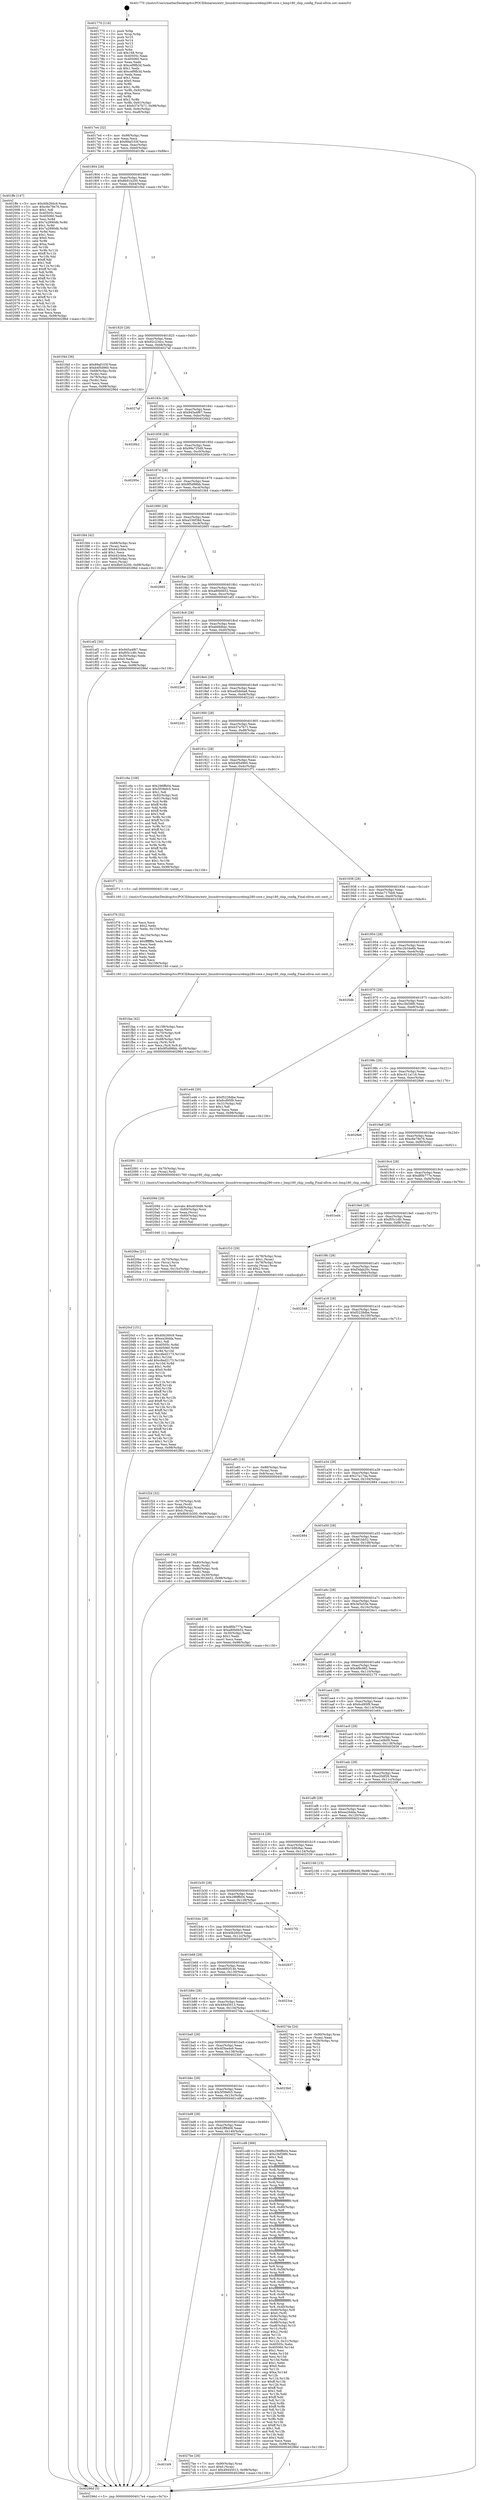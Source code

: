 digraph "0x401770" {
  label = "0x401770 (/mnt/c/Users/mathe/Desktop/tcc/POCII/binaries/extr_linuxdriversiiopressurebmp280-core.c_bmp180_chip_config_Final-ollvm.out::main(0))"
  labelloc = "t"
  node[shape=record]

  Entry [label="",width=0.3,height=0.3,shape=circle,fillcolor=black,style=filled]
  "0x4017e4" [label="{
     0x4017e4 [32]\l
     | [instrs]\l
     &nbsp;&nbsp;0x4017e4 \<+6\>: mov -0x98(%rbp),%eax\l
     &nbsp;&nbsp;0x4017ea \<+2\>: mov %eax,%ecx\l
     &nbsp;&nbsp;0x4017ec \<+6\>: sub $0x89af103f,%ecx\l
     &nbsp;&nbsp;0x4017f2 \<+6\>: mov %eax,-0xac(%rbp)\l
     &nbsp;&nbsp;0x4017f8 \<+6\>: mov %ecx,-0xb0(%rbp)\l
     &nbsp;&nbsp;0x4017fe \<+6\>: je 0000000000401ffe \<main+0x88e\>\l
  }"]
  "0x401ffe" [label="{
     0x401ffe [147]\l
     | [instrs]\l
     &nbsp;&nbsp;0x401ffe \<+5\>: mov $0x40b260c9,%eax\l
     &nbsp;&nbsp;0x402003 \<+5\>: mov $0xc6e79e76,%ecx\l
     &nbsp;&nbsp;0x402008 \<+2\>: mov $0x1,%dl\l
     &nbsp;&nbsp;0x40200a \<+7\>: mov 0x40505c,%esi\l
     &nbsp;&nbsp;0x402011 \<+7\>: mov 0x405060,%edi\l
     &nbsp;&nbsp;0x402018 \<+3\>: mov %esi,%r8d\l
     &nbsp;&nbsp;0x40201b \<+7\>: sub $0x7a2890db,%r8d\l
     &nbsp;&nbsp;0x402022 \<+4\>: sub $0x1,%r8d\l
     &nbsp;&nbsp;0x402026 \<+7\>: add $0x7a2890db,%r8d\l
     &nbsp;&nbsp;0x40202d \<+4\>: imul %r8d,%esi\l
     &nbsp;&nbsp;0x402031 \<+3\>: and $0x1,%esi\l
     &nbsp;&nbsp;0x402034 \<+3\>: cmp $0x0,%esi\l
     &nbsp;&nbsp;0x402037 \<+4\>: sete %r9b\l
     &nbsp;&nbsp;0x40203b \<+3\>: cmp $0xa,%edi\l
     &nbsp;&nbsp;0x40203e \<+4\>: setl %r10b\l
     &nbsp;&nbsp;0x402042 \<+3\>: mov %r9b,%r11b\l
     &nbsp;&nbsp;0x402045 \<+4\>: xor $0xff,%r11b\l
     &nbsp;&nbsp;0x402049 \<+3\>: mov %r10b,%bl\l
     &nbsp;&nbsp;0x40204c \<+3\>: xor $0xff,%bl\l
     &nbsp;&nbsp;0x40204f \<+3\>: xor $0x1,%dl\l
     &nbsp;&nbsp;0x402052 \<+3\>: mov %r11b,%r14b\l
     &nbsp;&nbsp;0x402055 \<+4\>: and $0xff,%r14b\l
     &nbsp;&nbsp;0x402059 \<+3\>: and %dl,%r9b\l
     &nbsp;&nbsp;0x40205c \<+3\>: mov %bl,%r15b\l
     &nbsp;&nbsp;0x40205f \<+4\>: and $0xff,%r15b\l
     &nbsp;&nbsp;0x402063 \<+3\>: and %dl,%r10b\l
     &nbsp;&nbsp;0x402066 \<+3\>: or %r9b,%r14b\l
     &nbsp;&nbsp;0x402069 \<+3\>: or %r10b,%r15b\l
     &nbsp;&nbsp;0x40206c \<+3\>: xor %r15b,%r14b\l
     &nbsp;&nbsp;0x40206f \<+3\>: or %bl,%r11b\l
     &nbsp;&nbsp;0x402072 \<+4\>: xor $0xff,%r11b\l
     &nbsp;&nbsp;0x402076 \<+3\>: or $0x1,%dl\l
     &nbsp;&nbsp;0x402079 \<+3\>: and %dl,%r11b\l
     &nbsp;&nbsp;0x40207c \<+3\>: or %r11b,%r14b\l
     &nbsp;&nbsp;0x40207f \<+4\>: test $0x1,%r14b\l
     &nbsp;&nbsp;0x402083 \<+3\>: cmovne %ecx,%eax\l
     &nbsp;&nbsp;0x402086 \<+6\>: mov %eax,-0x98(%rbp)\l
     &nbsp;&nbsp;0x40208c \<+5\>: jmp 000000000040296d \<main+0x11fd\>\l
  }"]
  "0x401804" [label="{
     0x401804 [28]\l
     | [instrs]\l
     &nbsp;&nbsp;0x401804 \<+5\>: jmp 0000000000401809 \<main+0x99\>\l
     &nbsp;&nbsp;0x401809 \<+6\>: mov -0xac(%rbp),%eax\l
     &nbsp;&nbsp;0x40180f \<+5\>: sub $0x8b91b200,%eax\l
     &nbsp;&nbsp;0x401814 \<+6\>: mov %eax,-0xb4(%rbp)\l
     &nbsp;&nbsp;0x40181a \<+6\>: je 0000000000401f4d \<main+0x7dd\>\l
  }"]
  Exit [label="",width=0.3,height=0.3,shape=circle,fillcolor=black,style=filled,peripheries=2]
  "0x401f4d" [label="{
     0x401f4d [36]\l
     | [instrs]\l
     &nbsp;&nbsp;0x401f4d \<+5\>: mov $0x89af103f,%eax\l
     &nbsp;&nbsp;0x401f52 \<+5\>: mov $0xb4f5d960,%ecx\l
     &nbsp;&nbsp;0x401f57 \<+4\>: mov -0x68(%rbp),%rdx\l
     &nbsp;&nbsp;0x401f5b \<+2\>: mov (%rdx),%esi\l
     &nbsp;&nbsp;0x401f5d \<+4\>: mov -0x78(%rbp),%rdx\l
     &nbsp;&nbsp;0x401f61 \<+2\>: cmp (%rdx),%esi\l
     &nbsp;&nbsp;0x401f63 \<+3\>: cmovl %ecx,%eax\l
     &nbsp;&nbsp;0x401f66 \<+6\>: mov %eax,-0x98(%rbp)\l
     &nbsp;&nbsp;0x401f6c \<+5\>: jmp 000000000040296d \<main+0x11fd\>\l
  }"]
  "0x401820" [label="{
     0x401820 [28]\l
     | [instrs]\l
     &nbsp;&nbsp;0x401820 \<+5\>: jmp 0000000000401825 \<main+0xb5\>\l
     &nbsp;&nbsp;0x401825 \<+6\>: mov -0xac(%rbp),%eax\l
     &nbsp;&nbsp;0x40182b \<+5\>: sub $0x92c234cc,%eax\l
     &nbsp;&nbsp;0x401830 \<+6\>: mov %eax,-0xb8(%rbp)\l
     &nbsp;&nbsp;0x401836 \<+6\>: je 00000000004027af \<main+0x103f\>\l
  }"]
  "0x401bf4" [label="{
     0x401bf4\l
  }", style=dashed]
  "0x4027af" [label="{
     0x4027af\l
  }", style=dashed]
  "0x40183c" [label="{
     0x40183c [28]\l
     | [instrs]\l
     &nbsp;&nbsp;0x40183c \<+5\>: jmp 0000000000401841 \<main+0xd1\>\l
     &nbsp;&nbsp;0x401841 \<+6\>: mov -0xac(%rbp),%eax\l
     &nbsp;&nbsp;0x401847 \<+5\>: sub $0x945a4f67,%eax\l
     &nbsp;&nbsp;0x40184c \<+6\>: mov %eax,-0xbc(%rbp)\l
     &nbsp;&nbsp;0x401852 \<+6\>: je 00000000004026b2 \<main+0xf42\>\l
  }"]
  "0x4027be" [label="{
     0x4027be [28]\l
     | [instrs]\l
     &nbsp;&nbsp;0x4027be \<+7\>: mov -0x90(%rbp),%rax\l
     &nbsp;&nbsp;0x4027c5 \<+6\>: movl $0x0,(%rax)\l
     &nbsp;&nbsp;0x4027cb \<+10\>: movl $0x49445013,-0x98(%rbp)\l
     &nbsp;&nbsp;0x4027d5 \<+5\>: jmp 000000000040296d \<main+0x11fd\>\l
  }"]
  "0x4026b2" [label="{
     0x4026b2\l
  }", style=dashed]
  "0x401858" [label="{
     0x401858 [28]\l
     | [instrs]\l
     &nbsp;&nbsp;0x401858 \<+5\>: jmp 000000000040185d \<main+0xed\>\l
     &nbsp;&nbsp;0x40185d \<+6\>: mov -0xac(%rbp),%eax\l
     &nbsp;&nbsp;0x401863 \<+5\>: sub $0x99a725d9,%eax\l
     &nbsp;&nbsp;0x401868 \<+6\>: mov %eax,-0xc0(%rbp)\l
     &nbsp;&nbsp;0x40186e \<+6\>: je 000000000040295e \<main+0x11ee\>\l
  }"]
  "0x4020cf" [label="{
     0x4020cf [151]\l
     | [instrs]\l
     &nbsp;&nbsp;0x4020cf \<+5\>: mov $0x40b260c9,%eax\l
     &nbsp;&nbsp;0x4020d4 \<+5\>: mov $0xea26dda,%esi\l
     &nbsp;&nbsp;0x4020d9 \<+2\>: mov $0x1,%dl\l
     &nbsp;&nbsp;0x4020db \<+8\>: mov 0x40505c,%r8d\l
     &nbsp;&nbsp;0x4020e3 \<+8\>: mov 0x405060,%r9d\l
     &nbsp;&nbsp;0x4020eb \<+3\>: mov %r8d,%r10d\l
     &nbsp;&nbsp;0x4020ee \<+7\>: sub $0xc8ed2173,%r10d\l
     &nbsp;&nbsp;0x4020f5 \<+4\>: sub $0x1,%r10d\l
     &nbsp;&nbsp;0x4020f9 \<+7\>: add $0xc8ed2173,%r10d\l
     &nbsp;&nbsp;0x402100 \<+4\>: imul %r10d,%r8d\l
     &nbsp;&nbsp;0x402104 \<+4\>: and $0x1,%r8d\l
     &nbsp;&nbsp;0x402108 \<+4\>: cmp $0x0,%r8d\l
     &nbsp;&nbsp;0x40210c \<+4\>: sete %r11b\l
     &nbsp;&nbsp;0x402110 \<+4\>: cmp $0xa,%r9d\l
     &nbsp;&nbsp;0x402114 \<+3\>: setl %bl\l
     &nbsp;&nbsp;0x402117 \<+3\>: mov %r11b,%r14b\l
     &nbsp;&nbsp;0x40211a \<+4\>: xor $0xff,%r14b\l
     &nbsp;&nbsp;0x40211e \<+3\>: mov %bl,%r15b\l
     &nbsp;&nbsp;0x402121 \<+4\>: xor $0xff,%r15b\l
     &nbsp;&nbsp;0x402125 \<+3\>: xor $0x1,%dl\l
     &nbsp;&nbsp;0x402128 \<+3\>: mov %r14b,%r12b\l
     &nbsp;&nbsp;0x40212b \<+4\>: and $0xff,%r12b\l
     &nbsp;&nbsp;0x40212f \<+3\>: and %dl,%r11b\l
     &nbsp;&nbsp;0x402132 \<+3\>: mov %r15b,%r13b\l
     &nbsp;&nbsp;0x402135 \<+4\>: and $0xff,%r13b\l
     &nbsp;&nbsp;0x402139 \<+2\>: and %dl,%bl\l
     &nbsp;&nbsp;0x40213b \<+3\>: or %r11b,%r12b\l
     &nbsp;&nbsp;0x40213e \<+3\>: or %bl,%r13b\l
     &nbsp;&nbsp;0x402141 \<+3\>: xor %r13b,%r12b\l
     &nbsp;&nbsp;0x402144 \<+3\>: or %r15b,%r14b\l
     &nbsp;&nbsp;0x402147 \<+4\>: xor $0xff,%r14b\l
     &nbsp;&nbsp;0x40214b \<+3\>: or $0x1,%dl\l
     &nbsp;&nbsp;0x40214e \<+3\>: and %dl,%r14b\l
     &nbsp;&nbsp;0x402151 \<+3\>: or %r14b,%r12b\l
     &nbsp;&nbsp;0x402154 \<+4\>: test $0x1,%r12b\l
     &nbsp;&nbsp;0x402158 \<+3\>: cmovne %esi,%eax\l
     &nbsp;&nbsp;0x40215b \<+6\>: mov %eax,-0x98(%rbp)\l
     &nbsp;&nbsp;0x402161 \<+5\>: jmp 000000000040296d \<main+0x11fd\>\l
  }"]
  "0x40295e" [label="{
     0x40295e\l
  }", style=dashed]
  "0x401874" [label="{
     0x401874 [28]\l
     | [instrs]\l
     &nbsp;&nbsp;0x401874 \<+5\>: jmp 0000000000401879 \<main+0x109\>\l
     &nbsp;&nbsp;0x401879 \<+6\>: mov -0xac(%rbp),%eax\l
     &nbsp;&nbsp;0x40187f \<+5\>: sub $0x9f5d98bb,%eax\l
     &nbsp;&nbsp;0x401884 \<+6\>: mov %eax,-0xc4(%rbp)\l
     &nbsp;&nbsp;0x40188a \<+6\>: je 0000000000401fd4 \<main+0x864\>\l
  }"]
  "0x4020ba" [label="{
     0x4020ba [21]\l
     | [instrs]\l
     &nbsp;&nbsp;0x4020ba \<+4\>: mov -0x70(%rbp),%rcx\l
     &nbsp;&nbsp;0x4020be \<+3\>: mov (%rcx),%rcx\l
     &nbsp;&nbsp;0x4020c1 \<+3\>: mov %rcx,%rdi\l
     &nbsp;&nbsp;0x4020c4 \<+6\>: mov %eax,-0x15c(%rbp)\l
     &nbsp;&nbsp;0x4020ca \<+5\>: call 0000000000401030 \<free@plt\>\l
     | [calls]\l
     &nbsp;&nbsp;0x401030 \{1\} (unknown)\l
  }"]
  "0x401fd4" [label="{
     0x401fd4 [42]\l
     | [instrs]\l
     &nbsp;&nbsp;0x401fd4 \<+4\>: mov -0x68(%rbp),%rax\l
     &nbsp;&nbsp;0x401fd8 \<+2\>: mov (%rax),%ecx\l
     &nbsp;&nbsp;0x401fda \<+6\>: add $0xb42cbba,%ecx\l
     &nbsp;&nbsp;0x401fe0 \<+3\>: add $0x1,%ecx\l
     &nbsp;&nbsp;0x401fe3 \<+6\>: sub $0xb42cbba,%ecx\l
     &nbsp;&nbsp;0x401fe9 \<+4\>: mov -0x68(%rbp),%rax\l
     &nbsp;&nbsp;0x401fed \<+2\>: mov %ecx,(%rax)\l
     &nbsp;&nbsp;0x401fef \<+10\>: movl $0x8b91b200,-0x98(%rbp)\l
     &nbsp;&nbsp;0x401ff9 \<+5\>: jmp 000000000040296d \<main+0x11fd\>\l
  }"]
  "0x401890" [label="{
     0x401890 [28]\l
     | [instrs]\l
     &nbsp;&nbsp;0x401890 \<+5\>: jmp 0000000000401895 \<main+0x125\>\l
     &nbsp;&nbsp;0x401895 \<+6\>: mov -0xac(%rbp),%eax\l
     &nbsp;&nbsp;0x40189b \<+5\>: sub $0xa536f38d,%eax\l
     &nbsp;&nbsp;0x4018a0 \<+6\>: mov %eax,-0xc8(%rbp)\l
     &nbsp;&nbsp;0x4018a6 \<+6\>: je 0000000000402665 \<main+0xef5\>\l
  }"]
  "0x40209d" [label="{
     0x40209d [29]\l
     | [instrs]\l
     &nbsp;&nbsp;0x40209d \<+10\>: movabs $0x4030d6,%rdi\l
     &nbsp;&nbsp;0x4020a7 \<+4\>: mov -0x60(%rbp),%rcx\l
     &nbsp;&nbsp;0x4020ab \<+2\>: mov %eax,(%rcx)\l
     &nbsp;&nbsp;0x4020ad \<+4\>: mov -0x60(%rbp),%rcx\l
     &nbsp;&nbsp;0x4020b1 \<+2\>: mov (%rcx),%esi\l
     &nbsp;&nbsp;0x4020b3 \<+2\>: mov $0x0,%al\l
     &nbsp;&nbsp;0x4020b5 \<+5\>: call 0000000000401040 \<printf@plt\>\l
     | [calls]\l
     &nbsp;&nbsp;0x401040 \{1\} (unknown)\l
  }"]
  "0x402665" [label="{
     0x402665\l
  }", style=dashed]
  "0x4018ac" [label="{
     0x4018ac [28]\l
     | [instrs]\l
     &nbsp;&nbsp;0x4018ac \<+5\>: jmp 00000000004018b1 \<main+0x141\>\l
     &nbsp;&nbsp;0x4018b1 \<+6\>: mov -0xac(%rbp),%eax\l
     &nbsp;&nbsp;0x4018b7 \<+5\>: sub $0xa80b0b52,%eax\l
     &nbsp;&nbsp;0x4018bc \<+6\>: mov %eax,-0xcc(%rbp)\l
     &nbsp;&nbsp;0x4018c2 \<+6\>: je 0000000000401ef2 \<main+0x782\>\l
  }"]
  "0x401faa" [label="{
     0x401faa [42]\l
     | [instrs]\l
     &nbsp;&nbsp;0x401faa \<+6\>: mov -0x158(%rbp),%ecx\l
     &nbsp;&nbsp;0x401fb0 \<+3\>: imul %eax,%ecx\l
     &nbsp;&nbsp;0x401fb3 \<+4\>: mov -0x70(%rbp),%r8\l
     &nbsp;&nbsp;0x401fb7 \<+3\>: mov (%r8),%r8\l
     &nbsp;&nbsp;0x401fba \<+4\>: mov -0x68(%rbp),%r9\l
     &nbsp;&nbsp;0x401fbe \<+3\>: movslq (%r9),%r9\l
     &nbsp;&nbsp;0x401fc1 \<+4\>: mov %ecx,(%r8,%r9,4)\l
     &nbsp;&nbsp;0x401fc5 \<+10\>: movl $0x9f5d98bb,-0x98(%rbp)\l
     &nbsp;&nbsp;0x401fcf \<+5\>: jmp 000000000040296d \<main+0x11fd\>\l
  }"]
  "0x401ef2" [label="{
     0x401ef2 [30]\l
     | [instrs]\l
     &nbsp;&nbsp;0x401ef2 \<+5\>: mov $0x945a4f67,%eax\l
     &nbsp;&nbsp;0x401ef7 \<+5\>: mov $0xf05c1dfc,%ecx\l
     &nbsp;&nbsp;0x401efc \<+3\>: mov -0x30(%rbp),%edx\l
     &nbsp;&nbsp;0x401eff \<+3\>: cmp $0x0,%edx\l
     &nbsp;&nbsp;0x401f02 \<+3\>: cmove %ecx,%eax\l
     &nbsp;&nbsp;0x401f05 \<+6\>: mov %eax,-0x98(%rbp)\l
     &nbsp;&nbsp;0x401f0b \<+5\>: jmp 000000000040296d \<main+0x11fd\>\l
  }"]
  "0x4018c8" [label="{
     0x4018c8 [28]\l
     | [instrs]\l
     &nbsp;&nbsp;0x4018c8 \<+5\>: jmp 00000000004018cd \<main+0x15d\>\l
     &nbsp;&nbsp;0x4018cd \<+6\>: mov -0xac(%rbp),%eax\l
     &nbsp;&nbsp;0x4018d3 \<+5\>: sub $0xabfddbac,%eax\l
     &nbsp;&nbsp;0x4018d8 \<+6\>: mov %eax,-0xd0(%rbp)\l
     &nbsp;&nbsp;0x4018de \<+6\>: je 00000000004022e0 \<main+0xb70\>\l
  }"]
  "0x401f76" [label="{
     0x401f76 [52]\l
     | [instrs]\l
     &nbsp;&nbsp;0x401f76 \<+2\>: xor %ecx,%ecx\l
     &nbsp;&nbsp;0x401f78 \<+5\>: mov $0x2,%edx\l
     &nbsp;&nbsp;0x401f7d \<+6\>: mov %edx,-0x154(%rbp)\l
     &nbsp;&nbsp;0x401f83 \<+1\>: cltd\l
     &nbsp;&nbsp;0x401f84 \<+6\>: mov -0x154(%rbp),%esi\l
     &nbsp;&nbsp;0x401f8a \<+2\>: idiv %esi\l
     &nbsp;&nbsp;0x401f8c \<+6\>: imul $0xfffffffe,%edx,%edx\l
     &nbsp;&nbsp;0x401f92 \<+2\>: mov %ecx,%edi\l
     &nbsp;&nbsp;0x401f94 \<+2\>: sub %edx,%edi\l
     &nbsp;&nbsp;0x401f96 \<+2\>: mov %ecx,%edx\l
     &nbsp;&nbsp;0x401f98 \<+3\>: sub $0x1,%edx\l
     &nbsp;&nbsp;0x401f9b \<+2\>: add %edx,%edi\l
     &nbsp;&nbsp;0x401f9d \<+2\>: sub %edi,%ecx\l
     &nbsp;&nbsp;0x401f9f \<+6\>: mov %ecx,-0x158(%rbp)\l
     &nbsp;&nbsp;0x401fa5 \<+5\>: call 0000000000401160 \<next_i\>\l
     | [calls]\l
     &nbsp;&nbsp;0x401160 \{1\} (/mnt/c/Users/mathe/Desktop/tcc/POCII/binaries/extr_linuxdriversiiopressurebmp280-core.c_bmp180_chip_config_Final-ollvm.out::next_i)\l
  }"]
  "0x4022e0" [label="{
     0x4022e0\l
  }", style=dashed]
  "0x4018e4" [label="{
     0x4018e4 [28]\l
     | [instrs]\l
     &nbsp;&nbsp;0x4018e4 \<+5\>: jmp 00000000004018e9 \<main+0x179\>\l
     &nbsp;&nbsp;0x4018e9 \<+6\>: mov -0xac(%rbp),%eax\l
     &nbsp;&nbsp;0x4018ef \<+5\>: sub $0xad5dd4a8,%eax\l
     &nbsp;&nbsp;0x4018f4 \<+6\>: mov %eax,-0xd4(%rbp)\l
     &nbsp;&nbsp;0x4018fa \<+6\>: je 00000000004022d1 \<main+0xb61\>\l
  }"]
  "0x401f2d" [label="{
     0x401f2d [32]\l
     | [instrs]\l
     &nbsp;&nbsp;0x401f2d \<+4\>: mov -0x70(%rbp),%rdi\l
     &nbsp;&nbsp;0x401f31 \<+3\>: mov %rax,(%rdi)\l
     &nbsp;&nbsp;0x401f34 \<+4\>: mov -0x68(%rbp),%rax\l
     &nbsp;&nbsp;0x401f38 \<+6\>: movl $0x0,(%rax)\l
     &nbsp;&nbsp;0x401f3e \<+10\>: movl $0x8b91b200,-0x98(%rbp)\l
     &nbsp;&nbsp;0x401f48 \<+5\>: jmp 000000000040296d \<main+0x11fd\>\l
  }"]
  "0x4022d1" [label="{
     0x4022d1\l
  }", style=dashed]
  "0x401900" [label="{
     0x401900 [28]\l
     | [instrs]\l
     &nbsp;&nbsp;0x401900 \<+5\>: jmp 0000000000401905 \<main+0x195\>\l
     &nbsp;&nbsp;0x401905 \<+6\>: mov -0xac(%rbp),%eax\l
     &nbsp;&nbsp;0x40190b \<+5\>: sub $0xb37e7b71,%eax\l
     &nbsp;&nbsp;0x401910 \<+6\>: mov %eax,-0xd8(%rbp)\l
     &nbsp;&nbsp;0x401916 \<+6\>: je 0000000000401c6e \<main+0x4fe\>\l
  }"]
  "0x401e98" [label="{
     0x401e98 [30]\l
     | [instrs]\l
     &nbsp;&nbsp;0x401e98 \<+4\>: mov -0x80(%rbp),%rdi\l
     &nbsp;&nbsp;0x401e9c \<+2\>: mov %eax,(%rdi)\l
     &nbsp;&nbsp;0x401e9e \<+4\>: mov -0x80(%rbp),%rdi\l
     &nbsp;&nbsp;0x401ea2 \<+2\>: mov (%rdi),%eax\l
     &nbsp;&nbsp;0x401ea4 \<+3\>: mov %eax,-0x30(%rbp)\l
     &nbsp;&nbsp;0x401ea7 \<+10\>: movl $0x391bb52,-0x98(%rbp)\l
     &nbsp;&nbsp;0x401eb1 \<+5\>: jmp 000000000040296d \<main+0x11fd\>\l
  }"]
  "0x401c6e" [label="{
     0x401c6e [106]\l
     | [instrs]\l
     &nbsp;&nbsp;0x401c6e \<+5\>: mov $0x296ffb04,%eax\l
     &nbsp;&nbsp;0x401c73 \<+5\>: mov $0x5f39efc5,%ecx\l
     &nbsp;&nbsp;0x401c78 \<+2\>: mov $0x1,%dl\l
     &nbsp;&nbsp;0x401c7a \<+7\>: mov -0x92(%rbp),%sil\l
     &nbsp;&nbsp;0x401c81 \<+7\>: mov -0x91(%rbp),%dil\l
     &nbsp;&nbsp;0x401c88 \<+3\>: mov %sil,%r8b\l
     &nbsp;&nbsp;0x401c8b \<+4\>: xor $0xff,%r8b\l
     &nbsp;&nbsp;0x401c8f \<+3\>: mov %dil,%r9b\l
     &nbsp;&nbsp;0x401c92 \<+4\>: xor $0xff,%r9b\l
     &nbsp;&nbsp;0x401c96 \<+3\>: xor $0x1,%dl\l
     &nbsp;&nbsp;0x401c99 \<+3\>: mov %r8b,%r10b\l
     &nbsp;&nbsp;0x401c9c \<+4\>: and $0xff,%r10b\l
     &nbsp;&nbsp;0x401ca0 \<+3\>: and %dl,%sil\l
     &nbsp;&nbsp;0x401ca3 \<+3\>: mov %r9b,%r11b\l
     &nbsp;&nbsp;0x401ca6 \<+4\>: and $0xff,%r11b\l
     &nbsp;&nbsp;0x401caa \<+3\>: and %dl,%dil\l
     &nbsp;&nbsp;0x401cad \<+3\>: or %sil,%r10b\l
     &nbsp;&nbsp;0x401cb0 \<+3\>: or %dil,%r11b\l
     &nbsp;&nbsp;0x401cb3 \<+3\>: xor %r11b,%r10b\l
     &nbsp;&nbsp;0x401cb6 \<+3\>: or %r9b,%r8b\l
     &nbsp;&nbsp;0x401cb9 \<+4\>: xor $0xff,%r8b\l
     &nbsp;&nbsp;0x401cbd \<+3\>: or $0x1,%dl\l
     &nbsp;&nbsp;0x401cc0 \<+3\>: and %dl,%r8b\l
     &nbsp;&nbsp;0x401cc3 \<+3\>: or %r8b,%r10b\l
     &nbsp;&nbsp;0x401cc6 \<+4\>: test $0x1,%r10b\l
     &nbsp;&nbsp;0x401cca \<+3\>: cmovne %ecx,%eax\l
     &nbsp;&nbsp;0x401ccd \<+6\>: mov %eax,-0x98(%rbp)\l
     &nbsp;&nbsp;0x401cd3 \<+5\>: jmp 000000000040296d \<main+0x11fd\>\l
  }"]
  "0x40191c" [label="{
     0x40191c [28]\l
     | [instrs]\l
     &nbsp;&nbsp;0x40191c \<+5\>: jmp 0000000000401921 \<main+0x1b1\>\l
     &nbsp;&nbsp;0x401921 \<+6\>: mov -0xac(%rbp),%eax\l
     &nbsp;&nbsp;0x401927 \<+5\>: sub $0xb4f5d960,%eax\l
     &nbsp;&nbsp;0x40192c \<+6\>: mov %eax,-0xdc(%rbp)\l
     &nbsp;&nbsp;0x401932 \<+6\>: je 0000000000401f71 \<main+0x801\>\l
  }"]
  "0x40296d" [label="{
     0x40296d [5]\l
     | [instrs]\l
     &nbsp;&nbsp;0x40296d \<+5\>: jmp 00000000004017e4 \<main+0x74\>\l
  }"]
  "0x401770" [label="{
     0x401770 [116]\l
     | [instrs]\l
     &nbsp;&nbsp;0x401770 \<+1\>: push %rbp\l
     &nbsp;&nbsp;0x401771 \<+3\>: mov %rsp,%rbp\l
     &nbsp;&nbsp;0x401774 \<+2\>: push %r15\l
     &nbsp;&nbsp;0x401776 \<+2\>: push %r14\l
     &nbsp;&nbsp;0x401778 \<+2\>: push %r13\l
     &nbsp;&nbsp;0x40177a \<+2\>: push %r12\l
     &nbsp;&nbsp;0x40177c \<+1\>: push %rbx\l
     &nbsp;&nbsp;0x40177d \<+7\>: sub $0x168,%rsp\l
     &nbsp;&nbsp;0x401784 \<+7\>: mov 0x40505c,%eax\l
     &nbsp;&nbsp;0x40178b \<+7\>: mov 0x405060,%ecx\l
     &nbsp;&nbsp;0x401792 \<+2\>: mov %eax,%edx\l
     &nbsp;&nbsp;0x401794 \<+6\>: sub $0xcef9fb3d,%edx\l
     &nbsp;&nbsp;0x40179a \<+3\>: sub $0x1,%edx\l
     &nbsp;&nbsp;0x40179d \<+6\>: add $0xcef9fb3d,%edx\l
     &nbsp;&nbsp;0x4017a3 \<+3\>: imul %edx,%eax\l
     &nbsp;&nbsp;0x4017a6 \<+3\>: and $0x1,%eax\l
     &nbsp;&nbsp;0x4017a9 \<+3\>: cmp $0x0,%eax\l
     &nbsp;&nbsp;0x4017ac \<+4\>: sete %r8b\l
     &nbsp;&nbsp;0x4017b0 \<+4\>: and $0x1,%r8b\l
     &nbsp;&nbsp;0x4017b4 \<+7\>: mov %r8b,-0x92(%rbp)\l
     &nbsp;&nbsp;0x4017bb \<+3\>: cmp $0xa,%ecx\l
     &nbsp;&nbsp;0x4017be \<+4\>: setl %r8b\l
     &nbsp;&nbsp;0x4017c2 \<+4\>: and $0x1,%r8b\l
     &nbsp;&nbsp;0x4017c6 \<+7\>: mov %r8b,-0x91(%rbp)\l
     &nbsp;&nbsp;0x4017cd \<+10\>: movl $0xb37e7b71,-0x98(%rbp)\l
     &nbsp;&nbsp;0x4017d7 \<+6\>: mov %edi,-0x9c(%rbp)\l
     &nbsp;&nbsp;0x4017dd \<+7\>: mov %rsi,-0xa8(%rbp)\l
  }"]
  "0x401bd8" [label="{
     0x401bd8 [28]\l
     | [instrs]\l
     &nbsp;&nbsp;0x401bd8 \<+5\>: jmp 0000000000401bdd \<main+0x46d\>\l
     &nbsp;&nbsp;0x401bdd \<+6\>: mov -0xac(%rbp),%eax\l
     &nbsp;&nbsp;0x401be3 \<+5\>: sub $0x62ff9408,%eax\l
     &nbsp;&nbsp;0x401be8 \<+6\>: mov %eax,-0x140(%rbp)\l
     &nbsp;&nbsp;0x401bee \<+6\>: je 00000000004027be \<main+0x104e\>\l
  }"]
  "0x401f71" [label="{
     0x401f71 [5]\l
     | [instrs]\l
     &nbsp;&nbsp;0x401f71 \<+5\>: call 0000000000401160 \<next_i\>\l
     | [calls]\l
     &nbsp;&nbsp;0x401160 \{1\} (/mnt/c/Users/mathe/Desktop/tcc/POCII/binaries/extr_linuxdriversiiopressurebmp280-core.c_bmp180_chip_config_Final-ollvm.out::next_i)\l
  }"]
  "0x401938" [label="{
     0x401938 [28]\l
     | [instrs]\l
     &nbsp;&nbsp;0x401938 \<+5\>: jmp 000000000040193d \<main+0x1cd\>\l
     &nbsp;&nbsp;0x40193d \<+6\>: mov -0xac(%rbp),%eax\l
     &nbsp;&nbsp;0x401943 \<+5\>: sub $0xbc717bb8,%eax\l
     &nbsp;&nbsp;0x401948 \<+6\>: mov %eax,-0xe0(%rbp)\l
     &nbsp;&nbsp;0x40194e \<+6\>: je 0000000000402336 \<main+0xbc6\>\l
  }"]
  "0x401cd8" [label="{
     0x401cd8 [366]\l
     | [instrs]\l
     &nbsp;&nbsp;0x401cd8 \<+5\>: mov $0x296ffb04,%eax\l
     &nbsp;&nbsp;0x401cdd \<+5\>: mov $0xc3bf38f0,%ecx\l
     &nbsp;&nbsp;0x401ce2 \<+2\>: mov $0x1,%dl\l
     &nbsp;&nbsp;0x401ce4 \<+2\>: xor %esi,%esi\l
     &nbsp;&nbsp;0x401ce6 \<+3\>: mov %rsp,%rdi\l
     &nbsp;&nbsp;0x401ce9 \<+4\>: add $0xfffffffffffffff0,%rdi\l
     &nbsp;&nbsp;0x401ced \<+3\>: mov %rdi,%rsp\l
     &nbsp;&nbsp;0x401cf0 \<+7\>: mov %rdi,-0x90(%rbp)\l
     &nbsp;&nbsp;0x401cf7 \<+3\>: mov %rsp,%rdi\l
     &nbsp;&nbsp;0x401cfa \<+4\>: add $0xfffffffffffffff0,%rdi\l
     &nbsp;&nbsp;0x401cfe \<+3\>: mov %rdi,%rsp\l
     &nbsp;&nbsp;0x401d01 \<+3\>: mov %rsp,%r8\l
     &nbsp;&nbsp;0x401d04 \<+4\>: add $0xfffffffffffffff0,%r8\l
     &nbsp;&nbsp;0x401d08 \<+3\>: mov %r8,%rsp\l
     &nbsp;&nbsp;0x401d0b \<+7\>: mov %r8,-0x88(%rbp)\l
     &nbsp;&nbsp;0x401d12 \<+3\>: mov %rsp,%r8\l
     &nbsp;&nbsp;0x401d15 \<+4\>: add $0xfffffffffffffff0,%r8\l
     &nbsp;&nbsp;0x401d19 \<+3\>: mov %r8,%rsp\l
     &nbsp;&nbsp;0x401d1c \<+4\>: mov %r8,-0x80(%rbp)\l
     &nbsp;&nbsp;0x401d20 \<+3\>: mov %rsp,%r8\l
     &nbsp;&nbsp;0x401d23 \<+4\>: add $0xfffffffffffffff0,%r8\l
     &nbsp;&nbsp;0x401d27 \<+3\>: mov %r8,%rsp\l
     &nbsp;&nbsp;0x401d2a \<+4\>: mov %r8,-0x78(%rbp)\l
     &nbsp;&nbsp;0x401d2e \<+3\>: mov %rsp,%r8\l
     &nbsp;&nbsp;0x401d31 \<+4\>: add $0xfffffffffffffff0,%r8\l
     &nbsp;&nbsp;0x401d35 \<+3\>: mov %r8,%rsp\l
     &nbsp;&nbsp;0x401d38 \<+4\>: mov %r8,-0x70(%rbp)\l
     &nbsp;&nbsp;0x401d3c \<+3\>: mov %rsp,%r8\l
     &nbsp;&nbsp;0x401d3f \<+4\>: add $0xfffffffffffffff0,%r8\l
     &nbsp;&nbsp;0x401d43 \<+3\>: mov %r8,%rsp\l
     &nbsp;&nbsp;0x401d46 \<+4\>: mov %r8,-0x68(%rbp)\l
     &nbsp;&nbsp;0x401d4a \<+3\>: mov %rsp,%r8\l
     &nbsp;&nbsp;0x401d4d \<+4\>: add $0xfffffffffffffff0,%r8\l
     &nbsp;&nbsp;0x401d51 \<+3\>: mov %r8,%rsp\l
     &nbsp;&nbsp;0x401d54 \<+4\>: mov %r8,-0x60(%rbp)\l
     &nbsp;&nbsp;0x401d58 \<+3\>: mov %rsp,%r8\l
     &nbsp;&nbsp;0x401d5b \<+4\>: add $0xfffffffffffffff0,%r8\l
     &nbsp;&nbsp;0x401d5f \<+3\>: mov %r8,%rsp\l
     &nbsp;&nbsp;0x401d62 \<+4\>: mov %r8,-0x58(%rbp)\l
     &nbsp;&nbsp;0x401d66 \<+3\>: mov %rsp,%r8\l
     &nbsp;&nbsp;0x401d69 \<+4\>: add $0xfffffffffffffff0,%r8\l
     &nbsp;&nbsp;0x401d6d \<+3\>: mov %r8,%rsp\l
     &nbsp;&nbsp;0x401d70 \<+4\>: mov %r8,-0x50(%rbp)\l
     &nbsp;&nbsp;0x401d74 \<+3\>: mov %rsp,%r8\l
     &nbsp;&nbsp;0x401d77 \<+4\>: add $0xfffffffffffffff0,%r8\l
     &nbsp;&nbsp;0x401d7b \<+3\>: mov %r8,%rsp\l
     &nbsp;&nbsp;0x401d7e \<+4\>: mov %r8,-0x48(%rbp)\l
     &nbsp;&nbsp;0x401d82 \<+3\>: mov %rsp,%r8\l
     &nbsp;&nbsp;0x401d85 \<+4\>: add $0xfffffffffffffff0,%r8\l
     &nbsp;&nbsp;0x401d89 \<+3\>: mov %r8,%rsp\l
     &nbsp;&nbsp;0x401d8c \<+4\>: mov %r8,-0x40(%rbp)\l
     &nbsp;&nbsp;0x401d90 \<+7\>: mov -0x90(%rbp),%r8\l
     &nbsp;&nbsp;0x401d97 \<+7\>: movl $0x0,(%r8)\l
     &nbsp;&nbsp;0x401d9e \<+7\>: mov -0x9c(%rbp),%r9d\l
     &nbsp;&nbsp;0x401da5 \<+3\>: mov %r9d,(%rdi)\l
     &nbsp;&nbsp;0x401da8 \<+7\>: mov -0x88(%rbp),%r8\l
     &nbsp;&nbsp;0x401daf \<+7\>: mov -0xa8(%rbp),%r10\l
     &nbsp;&nbsp;0x401db6 \<+3\>: mov %r10,(%r8)\l
     &nbsp;&nbsp;0x401db9 \<+3\>: cmpl $0x2,(%rdi)\l
     &nbsp;&nbsp;0x401dbc \<+4\>: setne %r11b\l
     &nbsp;&nbsp;0x401dc0 \<+4\>: and $0x1,%r11b\l
     &nbsp;&nbsp;0x401dc4 \<+4\>: mov %r11b,-0x31(%rbp)\l
     &nbsp;&nbsp;0x401dc8 \<+7\>: mov 0x40505c,%ebx\l
     &nbsp;&nbsp;0x401dcf \<+8\>: mov 0x405060,%r14d\l
     &nbsp;&nbsp;0x401dd7 \<+3\>: sub $0x1,%esi\l
     &nbsp;&nbsp;0x401dda \<+3\>: mov %ebx,%r15d\l
     &nbsp;&nbsp;0x401ddd \<+3\>: add %esi,%r15d\l
     &nbsp;&nbsp;0x401de0 \<+4\>: imul %r15d,%ebx\l
     &nbsp;&nbsp;0x401de4 \<+3\>: and $0x1,%ebx\l
     &nbsp;&nbsp;0x401de7 \<+3\>: cmp $0x0,%ebx\l
     &nbsp;&nbsp;0x401dea \<+4\>: sete %r11b\l
     &nbsp;&nbsp;0x401dee \<+4\>: cmp $0xa,%r14d\l
     &nbsp;&nbsp;0x401df2 \<+4\>: setl %r12b\l
     &nbsp;&nbsp;0x401df6 \<+3\>: mov %r11b,%r13b\l
     &nbsp;&nbsp;0x401df9 \<+4\>: xor $0xff,%r13b\l
     &nbsp;&nbsp;0x401dfd \<+3\>: mov %r12b,%sil\l
     &nbsp;&nbsp;0x401e00 \<+4\>: xor $0xff,%sil\l
     &nbsp;&nbsp;0x401e04 \<+3\>: xor $0x1,%dl\l
     &nbsp;&nbsp;0x401e07 \<+3\>: mov %r13b,%dil\l
     &nbsp;&nbsp;0x401e0a \<+4\>: and $0xff,%dil\l
     &nbsp;&nbsp;0x401e0e \<+3\>: and %dl,%r11b\l
     &nbsp;&nbsp;0x401e11 \<+3\>: mov %sil,%r8b\l
     &nbsp;&nbsp;0x401e14 \<+4\>: and $0xff,%r8b\l
     &nbsp;&nbsp;0x401e18 \<+3\>: and %dl,%r12b\l
     &nbsp;&nbsp;0x401e1b \<+3\>: or %r11b,%dil\l
     &nbsp;&nbsp;0x401e1e \<+3\>: or %r12b,%r8b\l
     &nbsp;&nbsp;0x401e21 \<+3\>: xor %r8b,%dil\l
     &nbsp;&nbsp;0x401e24 \<+3\>: or %sil,%r13b\l
     &nbsp;&nbsp;0x401e27 \<+4\>: xor $0xff,%r13b\l
     &nbsp;&nbsp;0x401e2b \<+3\>: or $0x1,%dl\l
     &nbsp;&nbsp;0x401e2e \<+3\>: and %dl,%r13b\l
     &nbsp;&nbsp;0x401e31 \<+3\>: or %r13b,%dil\l
     &nbsp;&nbsp;0x401e34 \<+4\>: test $0x1,%dil\l
     &nbsp;&nbsp;0x401e38 \<+3\>: cmovne %ecx,%eax\l
     &nbsp;&nbsp;0x401e3b \<+6\>: mov %eax,-0x98(%rbp)\l
     &nbsp;&nbsp;0x401e41 \<+5\>: jmp 000000000040296d \<main+0x11fd\>\l
  }"]
  "0x402336" [label="{
     0x402336\l
  }", style=dashed]
  "0x401954" [label="{
     0x401954 [28]\l
     | [instrs]\l
     &nbsp;&nbsp;0x401954 \<+5\>: jmp 0000000000401959 \<main+0x1e9\>\l
     &nbsp;&nbsp;0x401959 \<+6\>: mov -0xac(%rbp),%eax\l
     &nbsp;&nbsp;0x40195f \<+5\>: sub $0xc2b34e6b,%eax\l
     &nbsp;&nbsp;0x401964 \<+6\>: mov %eax,-0xe4(%rbp)\l
     &nbsp;&nbsp;0x40196a \<+6\>: je 00000000004025db \<main+0xe6b\>\l
  }"]
  "0x401bbc" [label="{
     0x401bbc [28]\l
     | [instrs]\l
     &nbsp;&nbsp;0x401bbc \<+5\>: jmp 0000000000401bc1 \<main+0x451\>\l
     &nbsp;&nbsp;0x401bc1 \<+6\>: mov -0xac(%rbp),%eax\l
     &nbsp;&nbsp;0x401bc7 \<+5\>: sub $0x5f39efc5,%eax\l
     &nbsp;&nbsp;0x401bcc \<+6\>: mov %eax,-0x13c(%rbp)\l
     &nbsp;&nbsp;0x401bd2 \<+6\>: je 0000000000401cd8 \<main+0x568\>\l
  }"]
  "0x4025db" [label="{
     0x4025db\l
  }", style=dashed]
  "0x401970" [label="{
     0x401970 [28]\l
     | [instrs]\l
     &nbsp;&nbsp;0x401970 \<+5\>: jmp 0000000000401975 \<main+0x205\>\l
     &nbsp;&nbsp;0x401975 \<+6\>: mov -0xac(%rbp),%eax\l
     &nbsp;&nbsp;0x40197b \<+5\>: sub $0xc3bf38f0,%eax\l
     &nbsp;&nbsp;0x401980 \<+6\>: mov %eax,-0xe8(%rbp)\l
     &nbsp;&nbsp;0x401986 \<+6\>: je 0000000000401e46 \<main+0x6d6\>\l
  }"]
  "0x4023b0" [label="{
     0x4023b0\l
  }", style=dashed]
  "0x401e46" [label="{
     0x401e46 [30]\l
     | [instrs]\l
     &nbsp;&nbsp;0x401e46 \<+5\>: mov $0xf5228dbe,%eax\l
     &nbsp;&nbsp;0x401e4b \<+5\>: mov $0x6cd95f9,%ecx\l
     &nbsp;&nbsp;0x401e50 \<+3\>: mov -0x31(%rbp),%dl\l
     &nbsp;&nbsp;0x401e53 \<+3\>: test $0x1,%dl\l
     &nbsp;&nbsp;0x401e56 \<+3\>: cmovne %ecx,%eax\l
     &nbsp;&nbsp;0x401e59 \<+6\>: mov %eax,-0x98(%rbp)\l
     &nbsp;&nbsp;0x401e5f \<+5\>: jmp 000000000040296d \<main+0x11fd\>\l
  }"]
  "0x40198c" [label="{
     0x40198c [28]\l
     | [instrs]\l
     &nbsp;&nbsp;0x40198c \<+5\>: jmp 0000000000401991 \<main+0x221\>\l
     &nbsp;&nbsp;0x401991 \<+6\>: mov -0xac(%rbp),%eax\l
     &nbsp;&nbsp;0x401997 \<+5\>: sub $0xc411a116,%eax\l
     &nbsp;&nbsp;0x40199c \<+6\>: mov %eax,-0xec(%rbp)\l
     &nbsp;&nbsp;0x4019a2 \<+6\>: je 00000000004028e6 \<main+0x1176\>\l
  }"]
  "0x401ba0" [label="{
     0x401ba0 [28]\l
     | [instrs]\l
     &nbsp;&nbsp;0x401ba0 \<+5\>: jmp 0000000000401ba5 \<main+0x435\>\l
     &nbsp;&nbsp;0x401ba5 \<+6\>: mov -0xac(%rbp),%eax\l
     &nbsp;&nbsp;0x401bab \<+5\>: sub $0x4f3ba4a9,%eax\l
     &nbsp;&nbsp;0x401bb0 \<+6\>: mov %eax,-0x138(%rbp)\l
     &nbsp;&nbsp;0x401bb6 \<+6\>: je 00000000004023b0 \<main+0xc40\>\l
  }"]
  "0x4028e6" [label="{
     0x4028e6\l
  }", style=dashed]
  "0x4019a8" [label="{
     0x4019a8 [28]\l
     | [instrs]\l
     &nbsp;&nbsp;0x4019a8 \<+5\>: jmp 00000000004019ad \<main+0x23d\>\l
     &nbsp;&nbsp;0x4019ad \<+6\>: mov -0xac(%rbp),%eax\l
     &nbsp;&nbsp;0x4019b3 \<+5\>: sub $0xc6e79e76,%eax\l
     &nbsp;&nbsp;0x4019b8 \<+6\>: mov %eax,-0xf0(%rbp)\l
     &nbsp;&nbsp;0x4019be \<+6\>: je 0000000000402091 \<main+0x921\>\l
  }"]
  "0x4027da" [label="{
     0x4027da [24]\l
     | [instrs]\l
     &nbsp;&nbsp;0x4027da \<+7\>: mov -0x90(%rbp),%rax\l
     &nbsp;&nbsp;0x4027e1 \<+2\>: mov (%rax),%eax\l
     &nbsp;&nbsp;0x4027e3 \<+4\>: lea -0x28(%rbp),%rsp\l
     &nbsp;&nbsp;0x4027e7 \<+1\>: pop %rbx\l
     &nbsp;&nbsp;0x4027e8 \<+2\>: pop %r12\l
     &nbsp;&nbsp;0x4027ea \<+2\>: pop %r13\l
     &nbsp;&nbsp;0x4027ec \<+2\>: pop %r14\l
     &nbsp;&nbsp;0x4027ee \<+2\>: pop %r15\l
     &nbsp;&nbsp;0x4027f0 \<+1\>: pop %rbp\l
     &nbsp;&nbsp;0x4027f1 \<+1\>: ret\l
  }"]
  "0x402091" [label="{
     0x402091 [12]\l
     | [instrs]\l
     &nbsp;&nbsp;0x402091 \<+4\>: mov -0x70(%rbp),%rax\l
     &nbsp;&nbsp;0x402095 \<+3\>: mov (%rax),%rdi\l
     &nbsp;&nbsp;0x402098 \<+5\>: call 0000000000401760 \<bmp180_chip_config\>\l
     | [calls]\l
     &nbsp;&nbsp;0x401760 \{1\} (/mnt/c/Users/mathe/Desktop/tcc/POCII/binaries/extr_linuxdriversiiopressurebmp280-core.c_bmp180_chip_config_Final-ollvm.out::bmp180_chip_config)\l
  }"]
  "0x4019c4" [label="{
     0x4019c4 [28]\l
     | [instrs]\l
     &nbsp;&nbsp;0x4019c4 \<+5\>: jmp 00000000004019c9 \<main+0x259\>\l
     &nbsp;&nbsp;0x4019c9 \<+6\>: mov -0xac(%rbp),%eax\l
     &nbsp;&nbsp;0x4019cf \<+5\>: sub $0xdf0b777e,%eax\l
     &nbsp;&nbsp;0x4019d4 \<+6\>: mov %eax,-0xf4(%rbp)\l
     &nbsp;&nbsp;0x4019da \<+6\>: je 0000000000401ed4 \<main+0x764\>\l
  }"]
  "0x401b84" [label="{
     0x401b84 [28]\l
     | [instrs]\l
     &nbsp;&nbsp;0x401b84 \<+5\>: jmp 0000000000401b89 \<main+0x419\>\l
     &nbsp;&nbsp;0x401b89 \<+6\>: mov -0xac(%rbp),%eax\l
     &nbsp;&nbsp;0x401b8f \<+5\>: sub $0x49445013,%eax\l
     &nbsp;&nbsp;0x401b94 \<+6\>: mov %eax,-0x134(%rbp)\l
     &nbsp;&nbsp;0x401b9a \<+6\>: je 00000000004027da \<main+0x106a\>\l
  }"]
  "0x401ed4" [label="{
     0x401ed4\l
  }", style=dashed]
  "0x4019e0" [label="{
     0x4019e0 [28]\l
     | [instrs]\l
     &nbsp;&nbsp;0x4019e0 \<+5\>: jmp 00000000004019e5 \<main+0x275\>\l
     &nbsp;&nbsp;0x4019e5 \<+6\>: mov -0xac(%rbp),%eax\l
     &nbsp;&nbsp;0x4019eb \<+5\>: sub $0xf05c1dfc,%eax\l
     &nbsp;&nbsp;0x4019f0 \<+6\>: mov %eax,-0xf8(%rbp)\l
     &nbsp;&nbsp;0x4019f6 \<+6\>: je 0000000000401f10 \<main+0x7a0\>\l
  }"]
  "0x4023ce" [label="{
     0x4023ce\l
  }", style=dashed]
  "0x401f10" [label="{
     0x401f10 [29]\l
     | [instrs]\l
     &nbsp;&nbsp;0x401f10 \<+4\>: mov -0x78(%rbp),%rax\l
     &nbsp;&nbsp;0x401f14 \<+6\>: movl $0x1,(%rax)\l
     &nbsp;&nbsp;0x401f1a \<+4\>: mov -0x78(%rbp),%rax\l
     &nbsp;&nbsp;0x401f1e \<+3\>: movslq (%rax),%rax\l
     &nbsp;&nbsp;0x401f21 \<+4\>: shl $0x2,%rax\l
     &nbsp;&nbsp;0x401f25 \<+3\>: mov %rax,%rdi\l
     &nbsp;&nbsp;0x401f28 \<+5\>: call 0000000000401050 \<malloc@plt\>\l
     | [calls]\l
     &nbsp;&nbsp;0x401050 \{1\} (unknown)\l
  }"]
  "0x4019fc" [label="{
     0x4019fc [28]\l
     | [instrs]\l
     &nbsp;&nbsp;0x4019fc \<+5\>: jmp 0000000000401a01 \<main+0x291\>\l
     &nbsp;&nbsp;0x401a01 \<+6\>: mov -0xac(%rbp),%eax\l
     &nbsp;&nbsp;0x401a07 \<+5\>: sub $0xf3dab20c,%eax\l
     &nbsp;&nbsp;0x401a0c \<+6\>: mov %eax,-0xfc(%rbp)\l
     &nbsp;&nbsp;0x401a12 \<+6\>: je 0000000000402548 \<main+0xdd8\>\l
  }"]
  "0x401b68" [label="{
     0x401b68 [28]\l
     | [instrs]\l
     &nbsp;&nbsp;0x401b68 \<+5\>: jmp 0000000000401b6d \<main+0x3fd\>\l
     &nbsp;&nbsp;0x401b6d \<+6\>: mov -0xac(%rbp),%eax\l
     &nbsp;&nbsp;0x401b73 \<+5\>: sub $0x4692f14b,%eax\l
     &nbsp;&nbsp;0x401b78 \<+6\>: mov %eax,-0x130(%rbp)\l
     &nbsp;&nbsp;0x401b7e \<+6\>: je 00000000004023ce \<main+0xc5e\>\l
  }"]
  "0x402548" [label="{
     0x402548\l
  }", style=dashed]
  "0x401a18" [label="{
     0x401a18 [28]\l
     | [instrs]\l
     &nbsp;&nbsp;0x401a18 \<+5\>: jmp 0000000000401a1d \<main+0x2ad\>\l
     &nbsp;&nbsp;0x401a1d \<+6\>: mov -0xac(%rbp),%eax\l
     &nbsp;&nbsp;0x401a23 \<+5\>: sub $0xf5228dbe,%eax\l
     &nbsp;&nbsp;0x401a28 \<+6\>: mov %eax,-0x100(%rbp)\l
     &nbsp;&nbsp;0x401a2e \<+6\>: je 0000000000401e85 \<main+0x715\>\l
  }"]
  "0x402837" [label="{
     0x402837\l
  }", style=dashed]
  "0x401e85" [label="{
     0x401e85 [19]\l
     | [instrs]\l
     &nbsp;&nbsp;0x401e85 \<+7\>: mov -0x88(%rbp),%rax\l
     &nbsp;&nbsp;0x401e8c \<+3\>: mov (%rax),%rax\l
     &nbsp;&nbsp;0x401e8f \<+4\>: mov 0x8(%rax),%rdi\l
     &nbsp;&nbsp;0x401e93 \<+5\>: call 0000000000401060 \<atoi@plt\>\l
     | [calls]\l
     &nbsp;&nbsp;0x401060 \{1\} (unknown)\l
  }"]
  "0x401a34" [label="{
     0x401a34 [28]\l
     | [instrs]\l
     &nbsp;&nbsp;0x401a34 \<+5\>: jmp 0000000000401a39 \<main+0x2c9\>\l
     &nbsp;&nbsp;0x401a39 \<+6\>: mov -0xac(%rbp),%eax\l
     &nbsp;&nbsp;0x401a3f \<+5\>: sub $0x27a174a,%eax\l
     &nbsp;&nbsp;0x401a44 \<+6\>: mov %eax,-0x104(%rbp)\l
     &nbsp;&nbsp;0x401a4a \<+6\>: je 0000000000402884 \<main+0x1114\>\l
  }"]
  "0x401b4c" [label="{
     0x401b4c [28]\l
     | [instrs]\l
     &nbsp;&nbsp;0x401b4c \<+5\>: jmp 0000000000401b51 \<main+0x3e1\>\l
     &nbsp;&nbsp;0x401b51 \<+6\>: mov -0xac(%rbp),%eax\l
     &nbsp;&nbsp;0x401b57 \<+5\>: sub $0x40b260c9,%eax\l
     &nbsp;&nbsp;0x401b5c \<+6\>: mov %eax,-0x12c(%rbp)\l
     &nbsp;&nbsp;0x401b62 \<+6\>: je 0000000000402837 \<main+0x10c7\>\l
  }"]
  "0x402884" [label="{
     0x402884\l
  }", style=dashed]
  "0x401a50" [label="{
     0x401a50 [28]\l
     | [instrs]\l
     &nbsp;&nbsp;0x401a50 \<+5\>: jmp 0000000000401a55 \<main+0x2e5\>\l
     &nbsp;&nbsp;0x401a55 \<+6\>: mov -0xac(%rbp),%eax\l
     &nbsp;&nbsp;0x401a5b \<+5\>: sub $0x391bb52,%eax\l
     &nbsp;&nbsp;0x401a60 \<+6\>: mov %eax,-0x108(%rbp)\l
     &nbsp;&nbsp;0x401a66 \<+6\>: je 0000000000401eb6 \<main+0x746\>\l
  }"]
  "0x4027f2" [label="{
     0x4027f2\l
  }", style=dashed]
  "0x401eb6" [label="{
     0x401eb6 [30]\l
     | [instrs]\l
     &nbsp;&nbsp;0x401eb6 \<+5\>: mov $0xdf0b777e,%eax\l
     &nbsp;&nbsp;0x401ebb \<+5\>: mov $0xa80b0b52,%ecx\l
     &nbsp;&nbsp;0x401ec0 \<+3\>: mov -0x30(%rbp),%edx\l
     &nbsp;&nbsp;0x401ec3 \<+3\>: cmp $0x1,%edx\l
     &nbsp;&nbsp;0x401ec6 \<+3\>: cmovl %ecx,%eax\l
     &nbsp;&nbsp;0x401ec9 \<+6\>: mov %eax,-0x98(%rbp)\l
     &nbsp;&nbsp;0x401ecf \<+5\>: jmp 000000000040296d \<main+0x11fd\>\l
  }"]
  "0x401a6c" [label="{
     0x401a6c [28]\l
     | [instrs]\l
     &nbsp;&nbsp;0x401a6c \<+5\>: jmp 0000000000401a71 \<main+0x301\>\l
     &nbsp;&nbsp;0x401a71 \<+6\>: mov -0xac(%rbp),%eax\l
     &nbsp;&nbsp;0x401a77 \<+5\>: sub $0x3e5a55e,%eax\l
     &nbsp;&nbsp;0x401a7c \<+6\>: mov %eax,-0x10c(%rbp)\l
     &nbsp;&nbsp;0x401a82 \<+6\>: je 00000000004026c1 \<main+0xf51\>\l
  }"]
  "0x401b30" [label="{
     0x401b30 [28]\l
     | [instrs]\l
     &nbsp;&nbsp;0x401b30 \<+5\>: jmp 0000000000401b35 \<main+0x3c5\>\l
     &nbsp;&nbsp;0x401b35 \<+6\>: mov -0xac(%rbp),%eax\l
     &nbsp;&nbsp;0x401b3b \<+5\>: sub $0x296ffb04,%eax\l
     &nbsp;&nbsp;0x401b40 \<+6\>: mov %eax,-0x128(%rbp)\l
     &nbsp;&nbsp;0x401b46 \<+6\>: je 00000000004027f2 \<main+0x1082\>\l
  }"]
  "0x4026c1" [label="{
     0x4026c1\l
  }", style=dashed]
  "0x401a88" [label="{
     0x401a88 [28]\l
     | [instrs]\l
     &nbsp;&nbsp;0x401a88 \<+5\>: jmp 0000000000401a8d \<main+0x31d\>\l
     &nbsp;&nbsp;0x401a8d \<+6\>: mov -0xac(%rbp),%eax\l
     &nbsp;&nbsp;0x401a93 \<+5\>: sub $0x4f9c982,%eax\l
     &nbsp;&nbsp;0x401a98 \<+6\>: mov %eax,-0x110(%rbp)\l
     &nbsp;&nbsp;0x401a9e \<+6\>: je 0000000000402175 \<main+0xa05\>\l
  }"]
  "0x402539" [label="{
     0x402539\l
  }", style=dashed]
  "0x402175" [label="{
     0x402175\l
  }", style=dashed]
  "0x401aa4" [label="{
     0x401aa4 [28]\l
     | [instrs]\l
     &nbsp;&nbsp;0x401aa4 \<+5\>: jmp 0000000000401aa9 \<main+0x339\>\l
     &nbsp;&nbsp;0x401aa9 \<+6\>: mov -0xac(%rbp),%eax\l
     &nbsp;&nbsp;0x401aaf \<+5\>: sub $0x6cd95f9,%eax\l
     &nbsp;&nbsp;0x401ab4 \<+6\>: mov %eax,-0x114(%rbp)\l
     &nbsp;&nbsp;0x401aba \<+6\>: je 0000000000401e64 \<main+0x6f4\>\l
  }"]
  "0x401b14" [label="{
     0x401b14 [28]\l
     | [instrs]\l
     &nbsp;&nbsp;0x401b14 \<+5\>: jmp 0000000000401b19 \<main+0x3a9\>\l
     &nbsp;&nbsp;0x401b19 \<+6\>: mov -0xac(%rbp),%eax\l
     &nbsp;&nbsp;0x401b1f \<+5\>: sub $0x1b9fc8ac,%eax\l
     &nbsp;&nbsp;0x401b24 \<+6\>: mov %eax,-0x124(%rbp)\l
     &nbsp;&nbsp;0x401b2a \<+6\>: je 0000000000402539 \<main+0xdc9\>\l
  }"]
  "0x401e64" [label="{
     0x401e64\l
  }", style=dashed]
  "0x401ac0" [label="{
     0x401ac0 [28]\l
     | [instrs]\l
     &nbsp;&nbsp;0x401ac0 \<+5\>: jmp 0000000000401ac5 \<main+0x355\>\l
     &nbsp;&nbsp;0x401ac5 \<+6\>: mov -0xac(%rbp),%eax\l
     &nbsp;&nbsp;0x401acb \<+5\>: sub $0xa1e0b09,%eax\l
     &nbsp;&nbsp;0x401ad0 \<+6\>: mov %eax,-0x118(%rbp)\l
     &nbsp;&nbsp;0x401ad6 \<+6\>: je 0000000000402656 \<main+0xee6\>\l
  }"]
  "0x402166" [label="{
     0x402166 [15]\l
     | [instrs]\l
     &nbsp;&nbsp;0x402166 \<+10\>: movl $0x62ff9408,-0x98(%rbp)\l
     &nbsp;&nbsp;0x402170 \<+5\>: jmp 000000000040296d \<main+0x11fd\>\l
  }"]
  "0x402656" [label="{
     0x402656\l
  }", style=dashed]
  "0x401adc" [label="{
     0x401adc [28]\l
     | [instrs]\l
     &nbsp;&nbsp;0x401adc \<+5\>: jmp 0000000000401ae1 \<main+0x371\>\l
     &nbsp;&nbsp;0x401ae1 \<+6\>: mov -0xac(%rbp),%eax\l
     &nbsp;&nbsp;0x401ae7 \<+5\>: sub $0xe20df26,%eax\l
     &nbsp;&nbsp;0x401aec \<+6\>: mov %eax,-0x11c(%rbp)\l
     &nbsp;&nbsp;0x401af2 \<+6\>: je 0000000000402208 \<main+0xa98\>\l
  }"]
  "0x401af8" [label="{
     0x401af8 [28]\l
     | [instrs]\l
     &nbsp;&nbsp;0x401af8 \<+5\>: jmp 0000000000401afd \<main+0x38d\>\l
     &nbsp;&nbsp;0x401afd \<+6\>: mov -0xac(%rbp),%eax\l
     &nbsp;&nbsp;0x401b03 \<+5\>: sub $0xea26dda,%eax\l
     &nbsp;&nbsp;0x401b08 \<+6\>: mov %eax,-0x120(%rbp)\l
     &nbsp;&nbsp;0x401b0e \<+6\>: je 0000000000402166 \<main+0x9f6\>\l
  }"]
  "0x402208" [label="{
     0x402208\l
  }", style=dashed]
  Entry -> "0x401770" [label=" 1"]
  "0x4017e4" -> "0x401ffe" [label=" 1"]
  "0x4017e4" -> "0x401804" [label=" 15"]
  "0x4027da" -> Exit [label=" 1"]
  "0x401804" -> "0x401f4d" [label=" 2"]
  "0x401804" -> "0x401820" [label=" 13"]
  "0x4027be" -> "0x40296d" [label=" 1"]
  "0x401820" -> "0x4027af" [label=" 0"]
  "0x401820" -> "0x40183c" [label=" 13"]
  "0x401bd8" -> "0x401bf4" [label=" 0"]
  "0x40183c" -> "0x4026b2" [label=" 0"]
  "0x40183c" -> "0x401858" [label=" 13"]
  "0x401bd8" -> "0x4027be" [label=" 1"]
  "0x401858" -> "0x40295e" [label=" 0"]
  "0x401858" -> "0x401874" [label=" 13"]
  "0x402166" -> "0x40296d" [label=" 1"]
  "0x401874" -> "0x401fd4" [label=" 1"]
  "0x401874" -> "0x401890" [label=" 12"]
  "0x4020cf" -> "0x40296d" [label=" 1"]
  "0x401890" -> "0x402665" [label=" 0"]
  "0x401890" -> "0x4018ac" [label=" 12"]
  "0x4020ba" -> "0x4020cf" [label=" 1"]
  "0x4018ac" -> "0x401ef2" [label=" 1"]
  "0x4018ac" -> "0x4018c8" [label=" 11"]
  "0x40209d" -> "0x4020ba" [label=" 1"]
  "0x4018c8" -> "0x4022e0" [label=" 0"]
  "0x4018c8" -> "0x4018e4" [label=" 11"]
  "0x402091" -> "0x40209d" [label=" 1"]
  "0x4018e4" -> "0x4022d1" [label=" 0"]
  "0x4018e4" -> "0x401900" [label=" 11"]
  "0x401ffe" -> "0x40296d" [label=" 1"]
  "0x401900" -> "0x401c6e" [label=" 1"]
  "0x401900" -> "0x40191c" [label=" 10"]
  "0x401c6e" -> "0x40296d" [label=" 1"]
  "0x401770" -> "0x4017e4" [label=" 1"]
  "0x40296d" -> "0x4017e4" [label=" 15"]
  "0x401fd4" -> "0x40296d" [label=" 1"]
  "0x40191c" -> "0x401f71" [label=" 1"]
  "0x40191c" -> "0x401938" [label=" 9"]
  "0x401f76" -> "0x401faa" [label=" 1"]
  "0x401938" -> "0x402336" [label=" 0"]
  "0x401938" -> "0x401954" [label=" 9"]
  "0x401f71" -> "0x401f76" [label=" 1"]
  "0x401954" -> "0x4025db" [label=" 0"]
  "0x401954" -> "0x401970" [label=" 9"]
  "0x401f2d" -> "0x40296d" [label=" 1"]
  "0x401970" -> "0x401e46" [label=" 1"]
  "0x401970" -> "0x40198c" [label=" 8"]
  "0x401f10" -> "0x401f2d" [label=" 1"]
  "0x40198c" -> "0x4028e6" [label=" 0"]
  "0x40198c" -> "0x4019a8" [label=" 8"]
  "0x401eb6" -> "0x40296d" [label=" 1"]
  "0x4019a8" -> "0x402091" [label=" 1"]
  "0x4019a8" -> "0x4019c4" [label=" 7"]
  "0x401e98" -> "0x40296d" [label=" 1"]
  "0x4019c4" -> "0x401ed4" [label=" 0"]
  "0x4019c4" -> "0x4019e0" [label=" 7"]
  "0x401e46" -> "0x40296d" [label=" 1"]
  "0x4019e0" -> "0x401f10" [label=" 1"]
  "0x4019e0" -> "0x4019fc" [label=" 6"]
  "0x401cd8" -> "0x40296d" [label=" 1"]
  "0x4019fc" -> "0x402548" [label=" 0"]
  "0x4019fc" -> "0x401a18" [label=" 6"]
  "0x401bbc" -> "0x401bd8" [label=" 1"]
  "0x401a18" -> "0x401e85" [label=" 1"]
  "0x401a18" -> "0x401a34" [label=" 5"]
  "0x401bbc" -> "0x401cd8" [label=" 1"]
  "0x401a34" -> "0x402884" [label=" 0"]
  "0x401a34" -> "0x401a50" [label=" 5"]
  "0x401ba0" -> "0x401bbc" [label=" 2"]
  "0x401a50" -> "0x401eb6" [label=" 1"]
  "0x401a50" -> "0x401a6c" [label=" 4"]
  "0x401ba0" -> "0x4023b0" [label=" 0"]
  "0x401a6c" -> "0x4026c1" [label=" 0"]
  "0x401a6c" -> "0x401a88" [label=" 4"]
  "0x401b84" -> "0x401ba0" [label=" 2"]
  "0x401a88" -> "0x402175" [label=" 0"]
  "0x401a88" -> "0x401aa4" [label=" 4"]
  "0x401b84" -> "0x4027da" [label=" 1"]
  "0x401aa4" -> "0x401e64" [label=" 0"]
  "0x401aa4" -> "0x401ac0" [label=" 4"]
  "0x401b68" -> "0x401b84" [label=" 3"]
  "0x401ac0" -> "0x402656" [label=" 0"]
  "0x401ac0" -> "0x401adc" [label=" 4"]
  "0x401b68" -> "0x4023ce" [label=" 0"]
  "0x401adc" -> "0x402208" [label=" 0"]
  "0x401adc" -> "0x401af8" [label=" 4"]
  "0x401faa" -> "0x40296d" [label=" 1"]
  "0x401af8" -> "0x402166" [label=" 1"]
  "0x401af8" -> "0x401b14" [label=" 3"]
  "0x401e85" -> "0x401e98" [label=" 1"]
  "0x401b14" -> "0x402539" [label=" 0"]
  "0x401b14" -> "0x401b30" [label=" 3"]
  "0x401ef2" -> "0x40296d" [label=" 1"]
  "0x401b30" -> "0x4027f2" [label=" 0"]
  "0x401b30" -> "0x401b4c" [label=" 3"]
  "0x401f4d" -> "0x40296d" [label=" 2"]
  "0x401b4c" -> "0x402837" [label=" 0"]
  "0x401b4c" -> "0x401b68" [label=" 3"]
}
